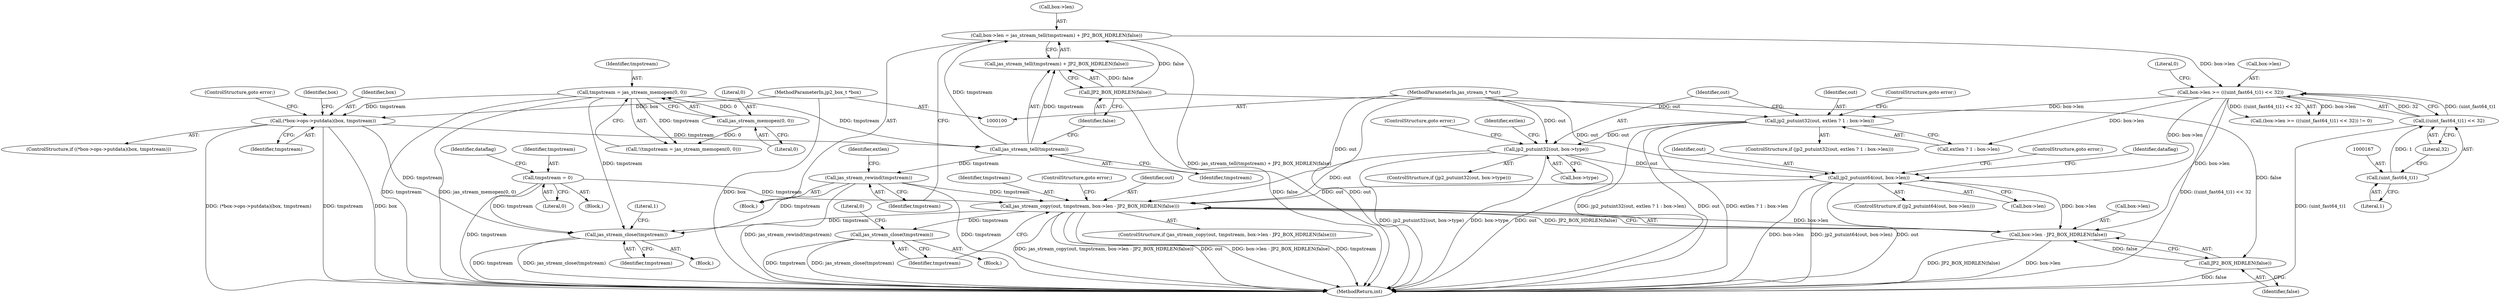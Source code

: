 digraph "1_jasper_e96fc4fdd525fa0ede28074a7e2b1caf94b58b0d_1@pointer" {
"1000205" [label="(Call,jas_stream_copy(out, tmpstream, box->len - JP2_BOX_HDRLEN(false)))"];
"1000194" [label="(Call,jp2_putuint64(out, box->len))"];
"1000183" [label="(Call,jp2_putuint32(out, box->type))"];
"1000172" [label="(Call,jp2_putuint32(out, extlen ? 1 : box->len))"];
"1000102" [label="(MethodParameterIn,jas_stream_t *out)"];
"1000161" [label="(Call,box->len >= (((uint_fast64_t)1) << 32))"];
"1000147" [label="(Call,box->len = jas_stream_tell(tmpstream) + JP2_BOX_HDRLEN(false))"];
"1000152" [label="(Call,jas_stream_tell(tmpstream))"];
"1000142" [label="(Call,(*box->ops->putdata)(box, tmpstream))"];
"1000101" [label="(MethodParameterIn,jp2_box_t *box)"];
"1000127" [label="(Call,tmpstream = jas_stream_memopen(0, 0))"];
"1000129" [label="(Call,jas_stream_memopen(0, 0))"];
"1000154" [label="(Call,JP2_BOX_HDRLEN(false))"];
"1000165" [label="(Call,((uint_fast64_t)1) << 32)"];
"1000166" [label="(Call,(uint_fast64_t)1)"];
"1000107" [label="(Call,tmpstream = 0)"];
"1000156" [label="(Call,jas_stream_rewind(tmpstream))"];
"1000208" [label="(Call,box->len - JP2_BOX_HDRLEN(false))"];
"1000212" [label="(Call,JP2_BOX_HDRLEN(false))"];
"1000216" [label="(Call,jas_stream_close(tmpstream))"];
"1000224" [label="(Call,jas_stream_close(tmpstream))"];
"1000157" [label="(Identifier,tmpstream)"];
"1000154" [label="(Call,JP2_BOX_HDRLEN(false))"];
"1000195" [label="(Identifier,out)"];
"1000101" [label="(MethodParameterIn,jp2_box_t *box)"];
"1000141" [label="(ControlStructure,if ((*box->ops->putdata)(box, tmpstream)))"];
"1000228" [label="(Literal,1)"];
"1000162" [label="(Call,box->len)"];
"1000142" [label="(Call,(*box->ops->putdata)(box, tmpstream))"];
"1000183" [label="(Call,jp2_putuint32(out, box->type))"];
"1000200" [label="(ControlStructure,goto error;)"];
"1000153" [label="(Identifier,tmpstream)"];
"1000156" [label="(Call,jas_stream_rewind(tmpstream))"];
"1000168" [label="(Literal,1)"];
"1000103" [label="(Block,)"];
"1000108" [label="(Identifier,tmpstream)"];
"1000173" [label="(Identifier,out)"];
"1000155" [label="(Identifier,false)"];
"1000170" [label="(Literal,0)"];
"1000161" [label="(Call,box->len >= (((uint_fast64_t)1) << 32))"];
"1000203" [label="(Block,)"];
"1000129" [label="(Call,jas_stream_memopen(0, 0))"];
"1000223" [label="(Block,)"];
"1000151" [label="(Call,jas_stream_tell(tmpstream) + JP2_BOX_HDRLEN(false))"];
"1000206" [label="(Identifier,out)"];
"1000216" [label="(Call,jas_stream_close(tmpstream))"];
"1000219" [label="(Literal,0)"];
"1000124" [label="(Block,)"];
"1000147" [label="(Call,box->len = jas_stream_tell(tmpstream) + JP2_BOX_HDRLEN(false))"];
"1000160" [label="(Call,(box->len >= (((uint_fast64_t)1) << 32)) != 0)"];
"1000174" [label="(Call,extlen ? 1 : box->len)"];
"1000169" [label="(Literal,32)"];
"1000111" [label="(Identifier,dataflag)"];
"1000209" [label="(Call,box->len)"];
"1000185" [label="(Call,box->type)"];
"1000165" [label="(Call,((uint_fast64_t)1) << 32)"];
"1000131" [label="(Literal,0)"];
"1000229" [label="(MethodReturn,int)"];
"1000107" [label="(Call,tmpstream = 0)"];
"1000202" [label="(Identifier,dataflag)"];
"1000149" [label="(Identifier,box)"];
"1000184" [label="(Identifier,out)"];
"1000193" [label="(ControlStructure,if (jp2_putuint64(out, box->len)))"];
"1000189" [label="(ControlStructure,goto error;)"];
"1000152" [label="(Call,jas_stream_tell(tmpstream))"];
"1000128" [label="(Identifier,tmpstream)"];
"1000207" [label="(Identifier,tmpstream)"];
"1000126" [label="(Call,!(tmpstream = jas_stream_memopen(0, 0)))"];
"1000196" [label="(Call,box->len)"];
"1000102" [label="(MethodParameterIn,jas_stream_t *out)"];
"1000225" [label="(Identifier,tmpstream)"];
"1000212" [label="(Call,JP2_BOX_HDRLEN(false))"];
"1000204" [label="(ControlStructure,if (jas_stream_copy(out, tmpstream, box->len - JP2_BOX_HDRLEN(false))))"];
"1000127" [label="(Call,tmpstream = jas_stream_memopen(0, 0))"];
"1000217" [label="(Identifier,tmpstream)"];
"1000191" [label="(Identifier,extlen)"];
"1000148" [label="(Call,box->len)"];
"1000224" [label="(Call,jas_stream_close(tmpstream))"];
"1000171" [label="(ControlStructure,if (jp2_putuint32(out, extlen ? 1 : box->len)))"];
"1000146" [label="(ControlStructure,goto error;)"];
"1000130" [label="(Literal,0)"];
"1000166" [label="(Call,(uint_fast64_t)1)"];
"1000143" [label="(Identifier,box)"];
"1000159" [label="(Identifier,extlen)"];
"1000181" [label="(ControlStructure,goto error;)"];
"1000208" [label="(Call,box->len - JP2_BOX_HDRLEN(false))"];
"1000182" [label="(ControlStructure,if (jp2_putuint32(out, box->type)))"];
"1000194" [label="(Call,jp2_putuint64(out, box->len))"];
"1000109" [label="(Literal,0)"];
"1000205" [label="(Call,jas_stream_copy(out, tmpstream, box->len - JP2_BOX_HDRLEN(false)))"];
"1000213" [label="(Identifier,false)"];
"1000172" [label="(Call,jp2_putuint32(out, extlen ? 1 : box->len))"];
"1000215" [label="(ControlStructure,goto error;)"];
"1000144" [label="(Identifier,tmpstream)"];
"1000205" -> "1000204"  [label="AST: "];
"1000205" -> "1000208"  [label="CFG: "];
"1000206" -> "1000205"  [label="AST: "];
"1000207" -> "1000205"  [label="AST: "];
"1000208" -> "1000205"  [label="AST: "];
"1000215" -> "1000205"  [label="CFG: "];
"1000217" -> "1000205"  [label="CFG: "];
"1000205" -> "1000229"  [label="DDG: out"];
"1000205" -> "1000229"  [label="DDG: box->len - JP2_BOX_HDRLEN(false)"];
"1000205" -> "1000229"  [label="DDG: tmpstream"];
"1000205" -> "1000229"  [label="DDG: jas_stream_copy(out, tmpstream, box->len - JP2_BOX_HDRLEN(false))"];
"1000194" -> "1000205"  [label="DDG: out"];
"1000183" -> "1000205"  [label="DDG: out"];
"1000102" -> "1000205"  [label="DDG: out"];
"1000107" -> "1000205"  [label="DDG: tmpstream"];
"1000156" -> "1000205"  [label="DDG: tmpstream"];
"1000208" -> "1000205"  [label="DDG: box->len"];
"1000208" -> "1000205"  [label="DDG: JP2_BOX_HDRLEN(false)"];
"1000205" -> "1000216"  [label="DDG: tmpstream"];
"1000205" -> "1000224"  [label="DDG: tmpstream"];
"1000194" -> "1000193"  [label="AST: "];
"1000194" -> "1000196"  [label="CFG: "];
"1000195" -> "1000194"  [label="AST: "];
"1000196" -> "1000194"  [label="AST: "];
"1000200" -> "1000194"  [label="CFG: "];
"1000202" -> "1000194"  [label="CFG: "];
"1000194" -> "1000229"  [label="DDG: box->len"];
"1000194" -> "1000229"  [label="DDG: jp2_putuint64(out, box->len)"];
"1000194" -> "1000229"  [label="DDG: out"];
"1000183" -> "1000194"  [label="DDG: out"];
"1000102" -> "1000194"  [label="DDG: out"];
"1000161" -> "1000194"  [label="DDG: box->len"];
"1000194" -> "1000208"  [label="DDG: box->len"];
"1000183" -> "1000182"  [label="AST: "];
"1000183" -> "1000185"  [label="CFG: "];
"1000184" -> "1000183"  [label="AST: "];
"1000185" -> "1000183"  [label="AST: "];
"1000189" -> "1000183"  [label="CFG: "];
"1000191" -> "1000183"  [label="CFG: "];
"1000183" -> "1000229"  [label="DDG: box->type"];
"1000183" -> "1000229"  [label="DDG: out"];
"1000183" -> "1000229"  [label="DDG: jp2_putuint32(out, box->type)"];
"1000172" -> "1000183"  [label="DDG: out"];
"1000102" -> "1000183"  [label="DDG: out"];
"1000172" -> "1000171"  [label="AST: "];
"1000172" -> "1000174"  [label="CFG: "];
"1000173" -> "1000172"  [label="AST: "];
"1000174" -> "1000172"  [label="AST: "];
"1000181" -> "1000172"  [label="CFG: "];
"1000184" -> "1000172"  [label="CFG: "];
"1000172" -> "1000229"  [label="DDG: jp2_putuint32(out, extlen ? 1 : box->len)"];
"1000172" -> "1000229"  [label="DDG: out"];
"1000172" -> "1000229"  [label="DDG: extlen ? 1 : box->len"];
"1000102" -> "1000172"  [label="DDG: out"];
"1000161" -> "1000172"  [label="DDG: box->len"];
"1000102" -> "1000100"  [label="AST: "];
"1000102" -> "1000229"  [label="DDG: out"];
"1000161" -> "1000160"  [label="AST: "];
"1000161" -> "1000165"  [label="CFG: "];
"1000162" -> "1000161"  [label="AST: "];
"1000165" -> "1000161"  [label="AST: "];
"1000170" -> "1000161"  [label="CFG: "];
"1000161" -> "1000229"  [label="DDG: ((uint_fast64_t)1) << 32"];
"1000161" -> "1000160"  [label="DDG: box->len"];
"1000161" -> "1000160"  [label="DDG: ((uint_fast64_t)1) << 32"];
"1000147" -> "1000161"  [label="DDG: box->len"];
"1000165" -> "1000161"  [label="DDG: (uint_fast64_t)1"];
"1000165" -> "1000161"  [label="DDG: 32"];
"1000161" -> "1000174"  [label="DDG: box->len"];
"1000161" -> "1000208"  [label="DDG: box->len"];
"1000147" -> "1000124"  [label="AST: "];
"1000147" -> "1000151"  [label="CFG: "];
"1000148" -> "1000147"  [label="AST: "];
"1000151" -> "1000147"  [label="AST: "];
"1000157" -> "1000147"  [label="CFG: "];
"1000147" -> "1000229"  [label="DDG: jas_stream_tell(tmpstream) + JP2_BOX_HDRLEN(false)"];
"1000152" -> "1000147"  [label="DDG: tmpstream"];
"1000154" -> "1000147"  [label="DDG: false"];
"1000152" -> "1000151"  [label="AST: "];
"1000152" -> "1000153"  [label="CFG: "];
"1000153" -> "1000152"  [label="AST: "];
"1000155" -> "1000152"  [label="CFG: "];
"1000152" -> "1000151"  [label="DDG: tmpstream"];
"1000142" -> "1000152"  [label="DDG: tmpstream"];
"1000127" -> "1000152"  [label="DDG: tmpstream"];
"1000152" -> "1000156"  [label="DDG: tmpstream"];
"1000142" -> "1000141"  [label="AST: "];
"1000142" -> "1000144"  [label="CFG: "];
"1000143" -> "1000142"  [label="AST: "];
"1000144" -> "1000142"  [label="AST: "];
"1000146" -> "1000142"  [label="CFG: "];
"1000149" -> "1000142"  [label="CFG: "];
"1000142" -> "1000229"  [label="DDG: box"];
"1000142" -> "1000229"  [label="DDG: (*box->ops->putdata)(box, tmpstream)"];
"1000142" -> "1000229"  [label="DDG: tmpstream"];
"1000101" -> "1000142"  [label="DDG: box"];
"1000127" -> "1000142"  [label="DDG: tmpstream"];
"1000142" -> "1000224"  [label="DDG: tmpstream"];
"1000101" -> "1000100"  [label="AST: "];
"1000101" -> "1000229"  [label="DDG: box"];
"1000127" -> "1000126"  [label="AST: "];
"1000127" -> "1000129"  [label="CFG: "];
"1000128" -> "1000127"  [label="AST: "];
"1000129" -> "1000127"  [label="AST: "];
"1000126" -> "1000127"  [label="CFG: "];
"1000127" -> "1000229"  [label="DDG: jas_stream_memopen(0, 0)"];
"1000127" -> "1000229"  [label="DDG: tmpstream"];
"1000127" -> "1000126"  [label="DDG: tmpstream"];
"1000129" -> "1000127"  [label="DDG: 0"];
"1000127" -> "1000224"  [label="DDG: tmpstream"];
"1000129" -> "1000131"  [label="CFG: "];
"1000130" -> "1000129"  [label="AST: "];
"1000131" -> "1000129"  [label="AST: "];
"1000129" -> "1000126"  [label="DDG: 0"];
"1000154" -> "1000151"  [label="AST: "];
"1000154" -> "1000155"  [label="CFG: "];
"1000155" -> "1000154"  [label="AST: "];
"1000151" -> "1000154"  [label="CFG: "];
"1000154" -> "1000229"  [label="DDG: false"];
"1000154" -> "1000151"  [label="DDG: false"];
"1000154" -> "1000212"  [label="DDG: false"];
"1000165" -> "1000169"  [label="CFG: "];
"1000166" -> "1000165"  [label="AST: "];
"1000169" -> "1000165"  [label="AST: "];
"1000165" -> "1000229"  [label="DDG: (uint_fast64_t)1"];
"1000166" -> "1000165"  [label="DDG: 1"];
"1000166" -> "1000168"  [label="CFG: "];
"1000167" -> "1000166"  [label="AST: "];
"1000168" -> "1000166"  [label="AST: "];
"1000169" -> "1000166"  [label="CFG: "];
"1000107" -> "1000103"  [label="AST: "];
"1000107" -> "1000109"  [label="CFG: "];
"1000108" -> "1000107"  [label="AST: "];
"1000109" -> "1000107"  [label="AST: "];
"1000111" -> "1000107"  [label="CFG: "];
"1000107" -> "1000229"  [label="DDG: tmpstream"];
"1000107" -> "1000224"  [label="DDG: tmpstream"];
"1000156" -> "1000124"  [label="AST: "];
"1000156" -> "1000157"  [label="CFG: "];
"1000157" -> "1000156"  [label="AST: "];
"1000159" -> "1000156"  [label="CFG: "];
"1000156" -> "1000229"  [label="DDG: tmpstream"];
"1000156" -> "1000229"  [label="DDG: jas_stream_rewind(tmpstream)"];
"1000156" -> "1000224"  [label="DDG: tmpstream"];
"1000208" -> "1000212"  [label="CFG: "];
"1000209" -> "1000208"  [label="AST: "];
"1000212" -> "1000208"  [label="AST: "];
"1000208" -> "1000229"  [label="DDG: box->len"];
"1000208" -> "1000229"  [label="DDG: JP2_BOX_HDRLEN(false)"];
"1000212" -> "1000208"  [label="DDG: false"];
"1000212" -> "1000213"  [label="CFG: "];
"1000213" -> "1000212"  [label="AST: "];
"1000212" -> "1000229"  [label="DDG: false"];
"1000216" -> "1000203"  [label="AST: "];
"1000216" -> "1000217"  [label="CFG: "];
"1000217" -> "1000216"  [label="AST: "];
"1000219" -> "1000216"  [label="CFG: "];
"1000216" -> "1000229"  [label="DDG: jas_stream_close(tmpstream)"];
"1000216" -> "1000229"  [label="DDG: tmpstream"];
"1000224" -> "1000223"  [label="AST: "];
"1000224" -> "1000225"  [label="CFG: "];
"1000225" -> "1000224"  [label="AST: "];
"1000228" -> "1000224"  [label="CFG: "];
"1000224" -> "1000229"  [label="DDG: tmpstream"];
"1000224" -> "1000229"  [label="DDG: jas_stream_close(tmpstream)"];
}
